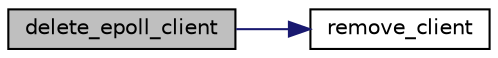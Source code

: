 digraph "delete_epoll_client"
{
 // LATEX_PDF_SIZE
  edge [fontname="Helvetica",fontsize="10",labelfontname="Helvetica",labelfontsize="10"];
  node [fontname="Helvetica",fontsize="10",shape=record];
  rankdir="LR";
  Node1 [label="delete_epoll_client",height=0.2,width=0.4,color="black", fillcolor="grey75", style="filled", fontcolor="black",tooltip=" "];
  Node1 -> Node2 [color="midnightblue",fontsize="10",style="solid",fontname="Helvetica"];
  Node2 [label="remove_client",height=0.2,width=0.4,color="black", fillcolor="white", style="filled",URL="$connection_8c.html#aaea386e40cdf0680e51181c541c4eccf",tooltip="Remove the client connection_t from the linked list connection."];
}
